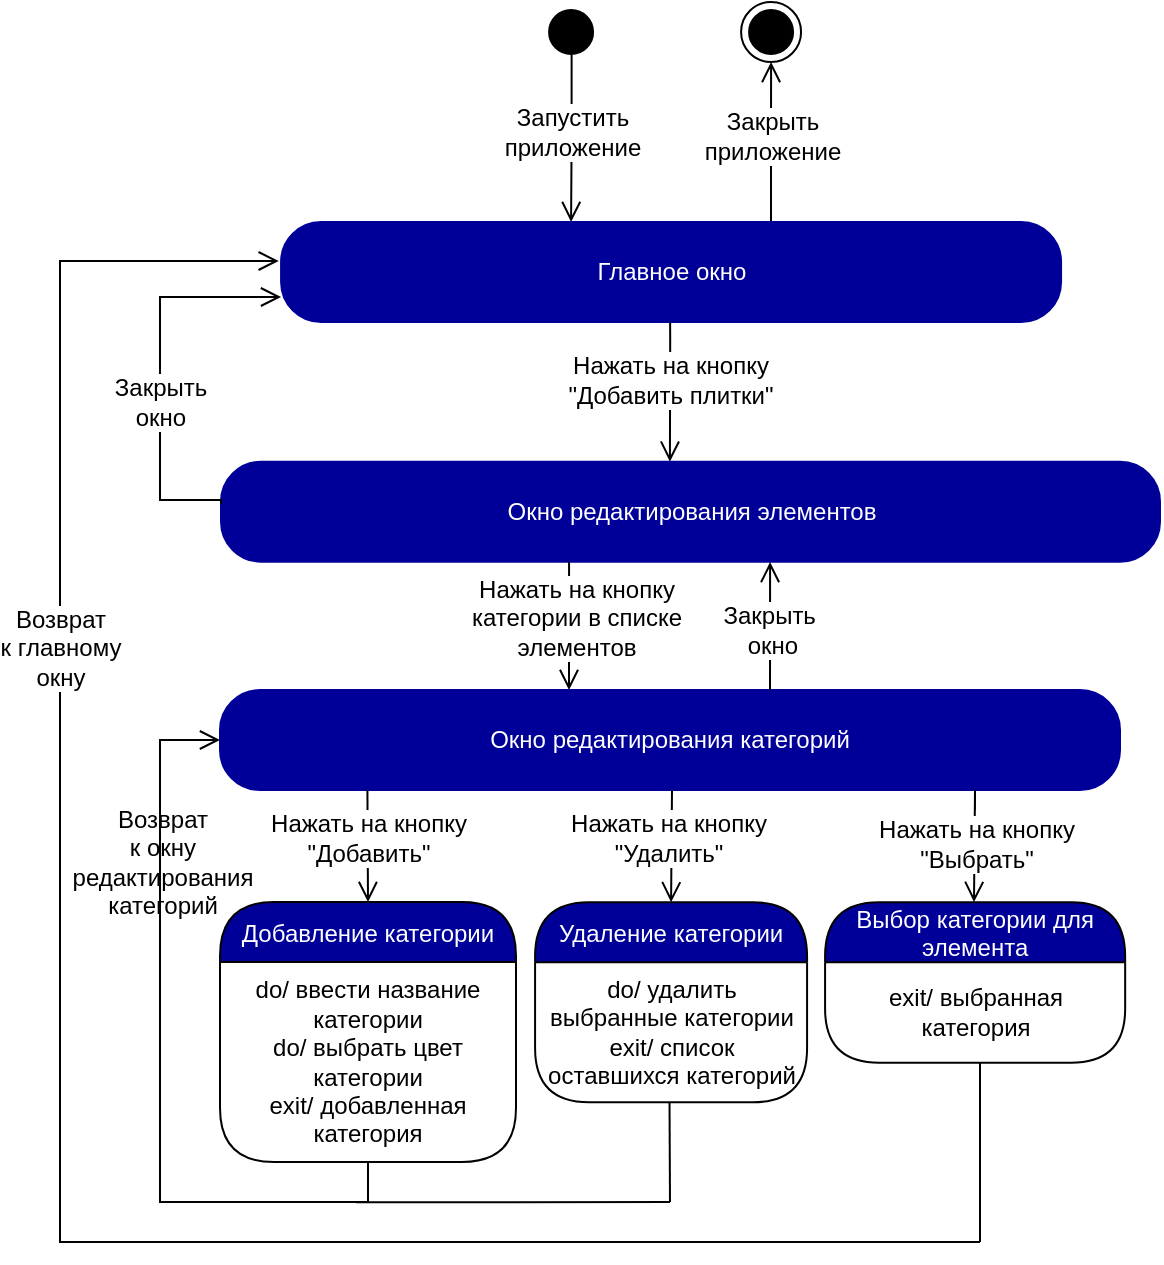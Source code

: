 <mxfile version="16.5.1" type="device"><diagram id="etlDYVYETBeBH645nl2H" name="Page-1"><mxGraphModel dx="2738" dy="660" grid="1" gridSize="10" guides="1" tooltips="1" connect="1" arrows="1" fold="1" page="1" pageScale="1" pageWidth="850" pageHeight="1100" math="0" shadow="0"><root><mxCell id="0"/><mxCell id="1" parent="0"/><mxCell id="867nS2tPv7f6M5Oq-kr3-5" value="" style="ellipse;html=1;shape=startState;fillColor=#000000;strokeColor=#000000;fontColor=#000099;" parent="1" vertex="1"><mxGeometry x="-729.46" y="340" width="30" height="30" as="geometry"/></mxCell><mxCell id="867nS2tPv7f6M5Oq-kr3-6" value="&lt;font style=&quot;font-size: 12px&quot;&gt;Запустить &lt;br&gt;приложение&lt;/font&gt;" style="edgeStyle=orthogonalEdgeStyle;html=1;verticalAlign=bottom;endArrow=open;endSize=8;strokeColor=#030000;rounded=0;exitX=0.509;exitY=0.876;exitDx=0;exitDy=0;exitPerimeter=0;spacingBottom=-14;fontSize=10;" parent="1" source="867nS2tPv7f6M5Oq-kr3-5" edge="1"><mxGeometry relative="1" as="geometry"><mxPoint x="-714.46" y="450" as="targetPoint"/><mxPoint x="-744.46" y="410" as="sourcePoint"/></mxGeometry></mxCell><mxCell id="867nS2tPv7f6M5Oq-kr3-8" value="&lt;font style=&quot;font-size: 12px&quot;&gt;Закрыть&lt;br&gt;приложение&lt;/font&gt;" style="edgeStyle=orthogonalEdgeStyle;html=1;verticalAlign=bottom;endArrow=open;endSize=8;strokeColor=#030000;rounded=0;spacingBottom=-14;fontSize=10;entryX=0.5;entryY=1;entryDx=0;entryDy=0;exitX=0.781;exitY=0;exitDx=0;exitDy=0;exitPerimeter=0;" parent="1" target="867nS2tPv7f6M5Oq-kr3-9" edge="1"><mxGeometry relative="1" as="geometry"><mxPoint x="-519.46" y="420" as="targetPoint"/><mxPoint x="-614.5" y="450" as="sourcePoint"/><Array as="points"><mxPoint x="-614.46" y="410"/><mxPoint x="-614.46" y="410"/></Array></mxGeometry></mxCell><mxCell id="867nS2tPv7f6M5Oq-kr3-9" value="" style="ellipse;html=1;shape=endState;fillColor=#000000;strokeColor=#030000;" parent="1" vertex="1"><mxGeometry x="-629.46" y="340" width="30" height="30" as="geometry"/></mxCell><mxCell id="qDviGn5YjymdtYlAbA-W-9" value="Главное окно" style="rounded=1;whiteSpace=wrap;html=1;arcSize=40;fontColor=#FFFFFF;fillColor=#000099;strokeColor=#000099;" parent="1" vertex="1"><mxGeometry x="-859.46" y="450" width="390" height="50" as="geometry"/></mxCell><mxCell id="qDviGn5YjymdtYlAbA-W-13" value="" style="edgeStyle=orthogonalEdgeStyle;html=1;verticalAlign=bottom;endArrow=open;endSize=8;strokeColor=#000000;rounded=0;fontSize=10;exitX=0.097;exitY=1.006;exitDx=0;exitDy=0;exitPerimeter=0;entryX=0.154;entryY=0;entryDx=0;entryDy=0;entryPerimeter=0;" parent="1" edge="1"><mxGeometry relative="1" as="geometry"><mxPoint x="-665.047" y="569.82" as="targetPoint"/><mxPoint x="-664.94" y="500.12" as="sourcePoint"/><Array as="points"><mxPoint x="-665.11" y="509.82"/></Array></mxGeometry></mxCell><mxCell id="qDviGn5YjymdtYlAbA-W-14" value="Нажать на кнопку&lt;br&gt;&quot;Добавить плитки&quot;" style="edgeLabel;html=1;align=center;verticalAlign=middle;resizable=0;points=[];fontSize=12;" parent="qDviGn5YjymdtYlAbA-W-13" vertex="1" connectable="0"><mxGeometry x="-0.252" y="2" relative="1" as="geometry"><mxPoint x="-2" y="3" as="offset"/></mxGeometry></mxCell><mxCell id="qDviGn5YjymdtYlAbA-W-21" value="Окно редактирования элементов" style="rounded=1;whiteSpace=wrap;html=1;arcSize=40;fontColor=#FFFFFF;fillColor=#000099;strokeColor=#000099;" parent="1" vertex="1"><mxGeometry x="-889.5" y="569.82" width="469.5" height="50" as="geometry"/></mxCell><mxCell id="qDviGn5YjymdtYlAbA-W-35" value="" style="edgeStyle=orthogonalEdgeStyle;html=1;verticalAlign=bottom;endArrow=open;endSize=8;strokeColor=#000000;rounded=0;fontSize=10;exitX=0;exitY=0.42;exitDx=0;exitDy=0;exitPerimeter=0;entryX=0;entryY=0.75;entryDx=0;entryDy=0;" parent="1" source="qDviGn5YjymdtYlAbA-W-21" target="qDviGn5YjymdtYlAbA-W-9" edge="1"><mxGeometry relative="1" as="geometry"><mxPoint x="-870" y="488" as="targetPoint"/><mxPoint x="-895.767" y="589.35" as="sourcePoint"/><Array as="points"><mxPoint x="-889" y="589"/><mxPoint x="-920" y="589"/><mxPoint x="-920" y="488"/></Array></mxGeometry></mxCell><mxCell id="qDviGn5YjymdtYlAbA-W-36" value="Закрыть &lt;br&gt;окно" style="edgeLabel;html=1;align=center;verticalAlign=middle;resizable=0;points=[];fontSize=12;" parent="qDviGn5YjymdtYlAbA-W-35" vertex="1" connectable="0"><mxGeometry x="-0.363" y="-2" relative="1" as="geometry"><mxPoint x="-2" y="-20" as="offset"/></mxGeometry></mxCell><mxCell id="qDviGn5YjymdtYlAbA-W-37" value="Окно редактирования категорий" style="rounded=1;whiteSpace=wrap;html=1;arcSize=40;fontColor=#FFFFFF;fillColor=#000099;strokeColor=#000099;" parent="1" vertex="1"><mxGeometry x="-890" y="684" width="450" height="50" as="geometry"/></mxCell><mxCell id="qDviGn5YjymdtYlAbA-W-38" value="" style="edgeStyle=orthogonalEdgeStyle;html=1;verticalAlign=bottom;endArrow=open;endSize=8;strokeColor=#000000;rounded=0;fontSize=10;exitX=0.477;exitY=1.04;exitDx=0;exitDy=0;exitPerimeter=0;" parent="1" edge="1"><mxGeometry relative="1" as="geometry"><mxPoint x="-714.96" y="684" as="targetPoint"/><mxPoint x="-715.455" y="619.82" as="sourcePoint"/><Array as="points"><mxPoint x="-715.05" y="683.82"/></Array></mxGeometry></mxCell><mxCell id="qDviGn5YjymdtYlAbA-W-39" value="Нажать на кнопку &lt;br&gt;категории в списке &lt;br&gt;элементов" style="edgeLabel;html=1;align=center;verticalAlign=middle;resizable=0;points=[];fontSize=12;" parent="qDviGn5YjymdtYlAbA-W-38" vertex="1" connectable="0"><mxGeometry x="-0.252" y="2" relative="1" as="geometry"><mxPoint x="1" y="4" as="offset"/></mxGeometry></mxCell><mxCell id="qDviGn5YjymdtYlAbA-W-58" value="" style="edgeStyle=orthogonalEdgeStyle;html=1;verticalAlign=bottom;endArrow=open;endSize=8;strokeColor=#000000;rounded=0;fontSize=10;" parent="1" edge="1"><mxGeometry relative="1" as="geometry"><mxPoint x="-614.96" y="620" as="targetPoint"/><mxPoint x="-614.96" y="653.21" as="sourcePoint"/><Array as="points"><mxPoint x="-615.46" y="684.03"/></Array></mxGeometry></mxCell><mxCell id="qDviGn5YjymdtYlAbA-W-59" value="Закрыть&amp;nbsp;&lt;br&gt;окно" style="edgeLabel;html=1;align=center;verticalAlign=middle;resizable=0;points=[];fontSize=12;" parent="qDviGn5YjymdtYlAbA-W-58" vertex="1" connectable="0"><mxGeometry x="-0.252" y="2" relative="1" as="geometry"><mxPoint x="3" y="-26" as="offset"/></mxGeometry></mxCell><mxCell id="qDviGn5YjymdtYlAbA-W-60" value="" style="edgeStyle=orthogonalEdgeStyle;html=1;verticalAlign=bottom;endArrow=open;endSize=8;strokeColor=#000000;rounded=0;fontSize=10;" parent="1" edge="1"><mxGeometry relative="1" as="geometry"><mxPoint x="-816" y="790" as="targetPoint"/><mxPoint x="-816.29" y="734.0" as="sourcePoint"/><Array as="points"><mxPoint x="-816.29" y="734.0"/></Array></mxGeometry></mxCell><mxCell id="qDviGn5YjymdtYlAbA-W-61" value="Нажать на кнопку&lt;br&gt;&quot;Добавить&quot;" style="edgeLabel;html=1;align=center;verticalAlign=middle;resizable=0;points=[];fontSize=12;" parent="qDviGn5YjymdtYlAbA-W-60" vertex="1" connectable="0"><mxGeometry x="-0.252" y="2" relative="1" as="geometry"><mxPoint x="-2" y="3" as="offset"/></mxGeometry></mxCell><mxCell id="qDviGn5YjymdtYlAbA-W-62" value="Добавление категории" style="swimlane;fontStyle=0;align=center;verticalAlign=middle;childLayout=stackLayout;horizontal=1;startSize=30;horizontalStack=0;resizeParent=0;resizeLast=1;container=0;fontColor=#FFFFFF;collapsible=0;rounded=1;arcSize=30;strokeColor=#030000;fillColor=#000099;swimlaneFillColor=#FFFFFF;dropTarget=0;fontSize=12;" parent="1" vertex="1"><mxGeometry x="-890" y="790.0" width="148" height="130" as="geometry"/></mxCell><mxCell id="qDviGn5YjymdtYlAbA-W-63" value="do/ ввести название категории&lt;br&gt;do/ выбрать цвет категории&lt;br&gt;exit/ добавленная категория" style="text;html=1;strokeColor=none;fillColor=none;align=center;verticalAlign=middle;spacingLeft=4;spacingRight=4;whiteSpace=wrap;overflow=hidden;rotatable=0;fontColor=#000000;fontSize=12;" parent="qDviGn5YjymdtYlAbA-W-62" vertex="1"><mxGeometry y="30" width="148" height="100" as="geometry"/></mxCell><mxCell id="qDviGn5YjymdtYlAbA-W-66" value="" style="edgeStyle=orthogonalEdgeStyle;html=1;verticalAlign=bottom;endArrow=open;endSize=8;strokeColor=#000000;rounded=0;fontSize=10;entryX=0.5;entryY=0;entryDx=0;entryDy=0;" parent="1" target="qDviGn5YjymdtYlAbA-W-71" edge="1"><mxGeometry relative="1" as="geometry"><mxPoint x="-667.69" y="793.18" as="targetPoint"/><mxPoint x="-664" y="734" as="sourcePoint"/><Array as="points"><mxPoint x="-664" y="734"/><mxPoint x="-664" y="790"/></Array></mxGeometry></mxCell><mxCell id="qDviGn5YjymdtYlAbA-W-67" value="Нажать на кнопку&lt;br&gt;&quot;Удалить&quot;" style="edgeLabel;html=1;align=center;verticalAlign=middle;resizable=0;points=[];fontSize=12;" parent="qDviGn5YjymdtYlAbA-W-66" vertex="1" connectable="0"><mxGeometry x="-0.252" y="2" relative="1" as="geometry"><mxPoint x="-4" y="3" as="offset"/></mxGeometry></mxCell><mxCell id="qDviGn5YjymdtYlAbA-W-71" value="Удаление категории" style="swimlane;fontStyle=0;align=center;verticalAlign=middle;childLayout=stackLayout;horizontal=1;startSize=30;horizontalStack=0;resizeParent=0;resizeLast=1;container=0;fontColor=#FFFFFF;collapsible=0;rounded=1;arcSize=30;strokeColor=#030000;fillColor=#000099;swimlaneFillColor=#FFFFFF;dropTarget=0;fontSize=12;" parent="1" vertex="1"><mxGeometry x="-732.46" y="790.12" width="136" height="100" as="geometry"/></mxCell><mxCell id="qDviGn5YjymdtYlAbA-W-72" value="do/ удалить выбранные категории&lt;br&gt;exit/ список оставшихся категорий" style="text;html=1;strokeColor=none;fillColor=none;align=center;verticalAlign=middle;spacingLeft=4;spacingRight=4;whiteSpace=wrap;overflow=hidden;rotatable=0;fontColor=#000000;fontSize=12;" parent="qDviGn5YjymdtYlAbA-W-71" vertex="1"><mxGeometry y="30" width="136" height="70" as="geometry"/></mxCell><mxCell id="qDviGn5YjymdtYlAbA-W-75" value="Выбор категории для&#10;элемента" style="swimlane;fontStyle=0;align=center;verticalAlign=middle;childLayout=stackLayout;horizontal=1;startSize=30;horizontalStack=0;resizeParent=0;resizeLast=1;container=0;fontColor=#FFFFFF;collapsible=0;rounded=1;arcSize=30;strokeColor=#030000;fillColor=#000099;swimlaneFillColor=#FFFFFF;dropTarget=0;fontSize=12;" parent="1" vertex="1"><mxGeometry x="-587.46" y="790.12" width="150.04" height="80.24" as="geometry"/></mxCell><mxCell id="qDviGn5YjymdtYlAbA-W-76" value="exit/ выбранная категория" style="text;html=1;strokeColor=none;fillColor=none;align=center;verticalAlign=middle;spacingLeft=4;spacingRight=4;whiteSpace=wrap;overflow=hidden;rotatable=0;fontColor=#000000;fontSize=12;" parent="qDviGn5YjymdtYlAbA-W-75" vertex="1"><mxGeometry y="30" width="150.04" height="50" as="geometry"/></mxCell><mxCell id="qDviGn5YjymdtYlAbA-W-77" value="exit/ список добавленных блоков" style="text;html=1;strokeColor=none;fillColor=none;align=center;verticalAlign=middle;spacingLeft=4;spacingRight=4;whiteSpace=wrap;overflow=hidden;rotatable=0;fontColor=#000000;fontSize=12;" parent="qDviGn5YjymdtYlAbA-W-75" vertex="1"><mxGeometry y="80" width="150.04" height="0.24" as="geometry"/></mxCell><mxCell id="qDviGn5YjymdtYlAbA-W-93" value="" style="edgeStyle=orthogonalEdgeStyle;html=1;verticalAlign=bottom;endArrow=open;endSize=8;strokeColor=#000000;rounded=0;fontSize=10;entryX=-0.003;entryY=0.39;entryDx=0;entryDy=0;entryPerimeter=0;" parent="1" target="qDviGn5YjymdtYlAbA-W-9" edge="1"><mxGeometry relative="1" as="geometry"><mxPoint x="-870" y="470" as="targetPoint"/><mxPoint x="-510" y="960" as="sourcePoint"/><Array as="points"><mxPoint x="-970" y="960"/><mxPoint x="-970" y="470"/></Array></mxGeometry></mxCell><mxCell id="0ByOronRbZowCB3YisyZ-20" value="Возврат&lt;br&gt;к главному &lt;br&gt;окну" style="edgeLabel;html=1;align=center;verticalAlign=middle;resizable=0;points=[];fontSize=12;" parent="qDviGn5YjymdtYlAbA-W-93" vertex="1" connectable="0"><mxGeometry x="0.379" y="-1" relative="1" as="geometry"><mxPoint x="-1" y="-26" as="offset"/></mxGeometry></mxCell><mxCell id="0ByOronRbZowCB3YisyZ-5" value="" style="edgeStyle=orthogonalEdgeStyle;html=1;verticalAlign=bottom;endArrow=open;endSize=8;strokeColor=#000000;rounded=0;fontSize=10;" parent="1" edge="1"><mxGeometry relative="1" as="geometry"><mxPoint x="-513" y="790" as="targetPoint"/><mxPoint x="-512.51" y="744" as="sourcePoint"/><Array as="points"><mxPoint x="-512.19" y="734.0"/></Array></mxGeometry></mxCell><mxCell id="0ByOronRbZowCB3YisyZ-6" value="Нажать на кнопку&lt;br&gt;&quot;Выбрать&quot;" style="edgeLabel;html=1;align=center;verticalAlign=middle;resizable=0;points=[];fontSize=12;" parent="0ByOronRbZowCB3YisyZ-5" vertex="1" connectable="0"><mxGeometry x="-0.252" y="2" relative="1" as="geometry"><mxPoint x="-1" y="12" as="offset"/></mxGeometry></mxCell><mxCell id="0ByOronRbZowCB3YisyZ-8" value="" style="edgeStyle=orthogonalEdgeStyle;html=1;verticalAlign=bottom;endArrow=open;endSize=8;strokeColor=#000000;rounded=0;fontSize=10;exitX=0.5;exitY=1;exitDx=0;exitDy=0;entryX=0;entryY=0.5;entryDx=0;entryDy=0;" parent="1" source="qDviGn5YjymdtYlAbA-W-63" target="qDviGn5YjymdtYlAbA-W-37" edge="1"><mxGeometry relative="1" as="geometry"><mxPoint x="-1450" y="480" as="targetPoint"/><mxPoint x="-500" y="1020" as="sourcePoint"/><Array as="points"><mxPoint x="-816" y="940"/><mxPoint x="-920" y="940"/><mxPoint x="-920" y="709"/></Array></mxGeometry></mxCell><mxCell id="0ByOronRbZowCB3YisyZ-11" value="Возврат&lt;br style=&quot;font-size: 12px&quot;&gt;к окну&lt;br&gt;редактирования&lt;br&gt;категорий" style="edgeLabel;html=1;align=center;verticalAlign=middle;resizable=0;points=[];fontSize=12;labelBackgroundColor=none;" parent="0ByOronRbZowCB3YisyZ-8" vertex="1" connectable="0"><mxGeometry x="0.354" y="-1" relative="1" as="geometry"><mxPoint y="-34" as="offset"/></mxGeometry></mxCell><mxCell id="0ByOronRbZowCB3YisyZ-13" value="" style="endArrow=none;html=1;rounded=0;fontSize=12;" parent="1" edge="1"><mxGeometry width="50" height="50" relative="1" as="geometry"><mxPoint x="-665" y="940" as="sourcePoint"/><mxPoint x="-665.24" y="890.12" as="targetPoint"/></mxGeometry></mxCell><mxCell id="0ByOronRbZowCB3YisyZ-14" value="" style="endArrow=none;html=1;rounded=0;fontSize=12;" parent="1" edge="1"><mxGeometry width="50" height="50" relative="1" as="geometry"><mxPoint x="-510" y="960" as="sourcePoint"/><mxPoint x="-510.0" y="870.36" as="targetPoint"/></mxGeometry></mxCell><mxCell id="0ByOronRbZowCB3YisyZ-15" value="" style="endArrow=none;html=1;rounded=0;fontSize=12;" parent="1" edge="1"><mxGeometry width="50" height="50" relative="1" as="geometry"><mxPoint x="-822" y="940.18" as="sourcePoint"/><mxPoint x="-665" y="940" as="targetPoint"/></mxGeometry></mxCell></root></mxGraphModel></diagram></mxfile>